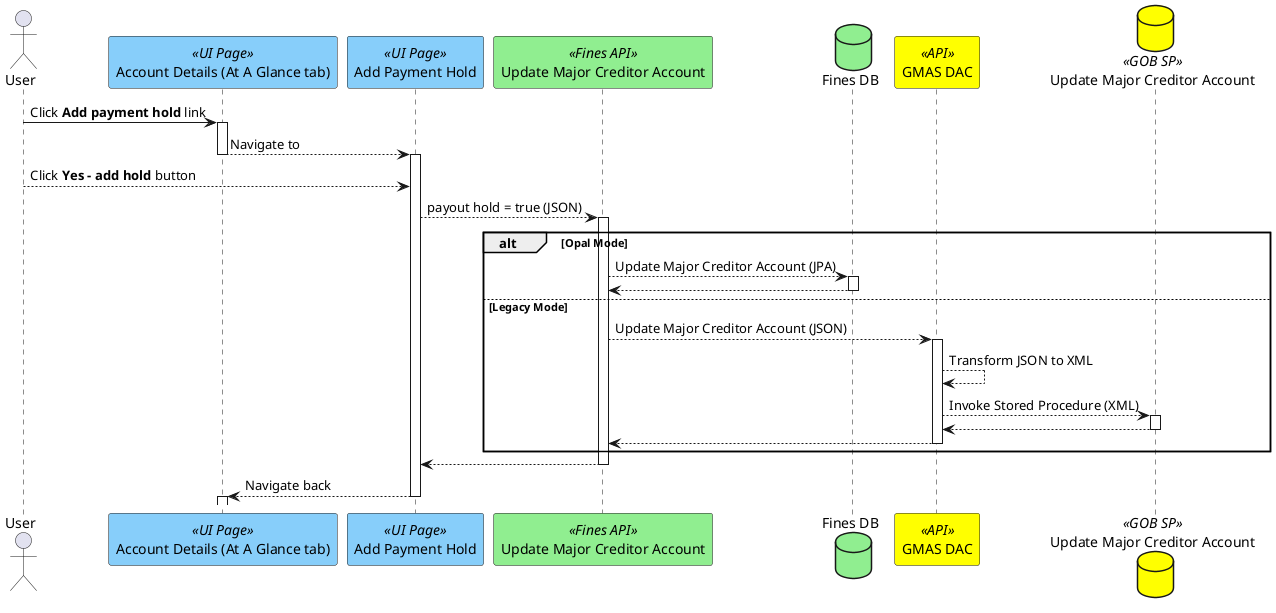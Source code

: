 @startuml
actor "User" as user
participant "Account Details (At A Glance tab)" as account <<UI Page>> #lightskyblue
participant "Add Payment Hold" as addHold <<UI Page>> #lightskyblue
participant "Update Major Creditor Account" as updateApi <<Fines API>> #lightgreen
database "Fines DB" as db #lightgreen
participant "GMAS DAC" as gmasDac <<API>> #yellow
database "Update Major Creditor Account" as getHeaderGobSP <<GOB SP>> #yellow

user -> account ++ : Click <b>Add payment hold</b> link
account --> addHold -- : Navigate to
activate addHold
user --> addHold : Click <b>Yes - add hold</b> button
addHold --> updateApi ++: payout hold = true (JSON)
alt Opal Mode
  updateApi --> db ++ : Update Major Creditor Account (JPA)
  db --> updateApi --
else Legacy Mode
  updateApi --> gmasDac ++ : Update Major Creditor Account (JSON)
  gmasDac --> gmasDac : Transform JSON to XML
  gmasDac --> getHeaderGobSP ++ : Invoke Stored Procedure (XML)
  getHeaderGobSP --> gmasDac --
  gmasDac --> updateApi --
end
updateApi --> addHold --
addHold --> account -- : Navigate back
activate account

@enduml